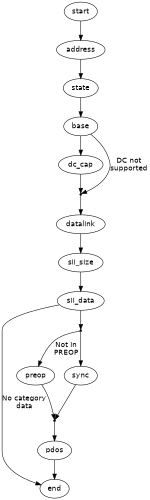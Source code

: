 
/* $Id$ */

digraph slavescan {
    size="1,7"

    start [fontname="Helvetica"]
    start -> address [weight=10]

    address [fontname="Helvetica"]
    address -> state [weight=10]

    state [fontname="Helvetica"]
    state -> base [weight=10]

    base [fontname="Helvetica"]
    base -> dc_cap [weight=10]
    base -> enter_datalink [fontname="Helvetica", label="DC not\nsupported"]

    dc_cap [fontname="Helvetica"]
    dc_cap -> enter_datalink [weight=10]

    enter_datalink [shape=point, label=""]
    enter_datalink -> datalink [weight=10]

    datalink [fontname="Helvetica"]
    datalink -> sii_size [weight=10]

    sii_size [fontname="Helvetica"]
    sii_size -> sii_data [weight=10]

    sii_data [fontname="Helvetica"]
    sii_data -> end [fontname="Helvetica", label="No category\ndata"]
    sii_data -> enter_preop [weight=10]

    enter_preop [shape=point, label=""]
    enter_preop -> preop [fontname="Helvetica", label="Not in\nPREOP"]
    enter_preop -> sync [weight=10]

    preop [fontname="Helvetica"]
    preop -> enter_pdos [weight=10]

    sync [fontname="Helvetica"]
    sync -> enter_pdos [weight=10]

    enter_pdos [shape=point, label=""]
    enter_pdos -> pdos [weight=10]

    pdos [fontname="Helvetica"]
    pdos -> end [weight=10]

    end [fontname="Helvetica"]
}
